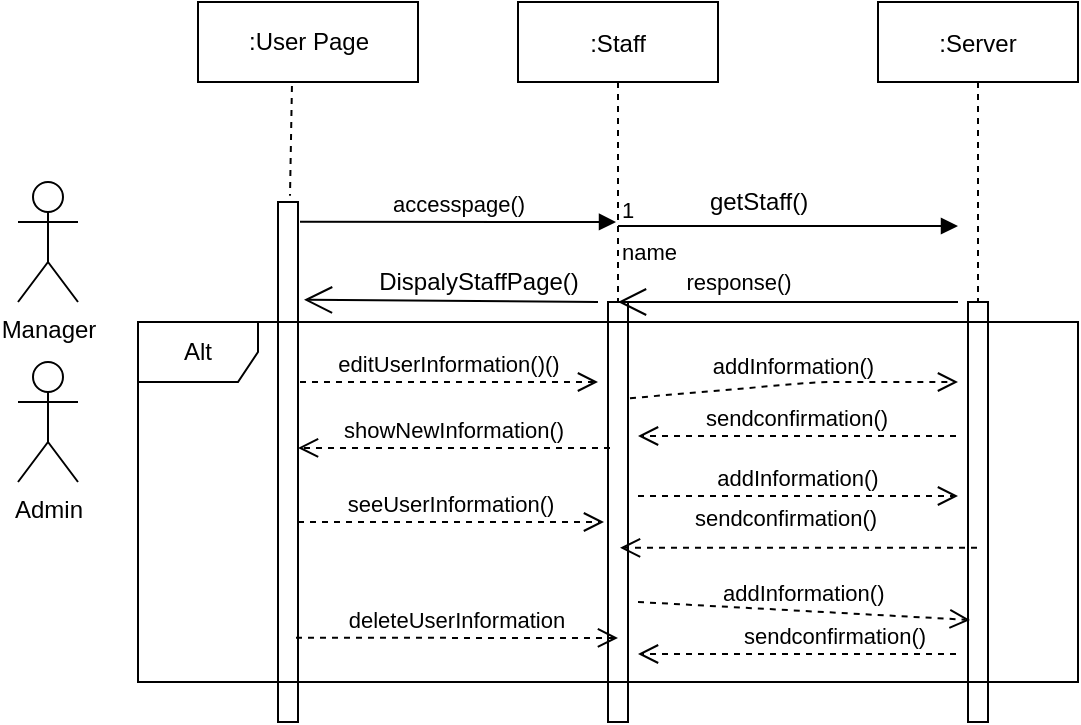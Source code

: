 <mxfile version="14.7.7" type="device"><diagram id="kgpKYQtTHZ0yAKxKKP6v" name="Page-1"><mxGraphModel dx="868" dy="450" grid="1" gridSize="10" guides="1" tooltips="1" connect="1" arrows="1" fold="1" page="1" pageScale="1" pageWidth="850" pageHeight="1100" math="0" shadow="0"><root><mxCell id="0"/><mxCell id="1" parent="0"/><mxCell id="4PM9U7sGTJF8ZJN5QZ6d-1" value="" style="html=1;points=[];perimeter=orthogonalPerimeter;" vertex="1" parent="1"><mxGeometry x="150" y="130" width="10" height="260" as="geometry"/></mxCell><mxCell id="4PM9U7sGTJF8ZJN5QZ6d-2" value="Admin" style="shape=umlActor;verticalLabelPosition=bottom;verticalAlign=top;html=1;" vertex="1" parent="1"><mxGeometry x="20" y="210" width="30" height="60" as="geometry"/></mxCell><mxCell id="4PM9U7sGTJF8ZJN5QZ6d-3" value="Manager" style="shape=umlActor;verticalLabelPosition=bottom;verticalAlign=top;html=1;" vertex="1" parent="1"><mxGeometry x="20" y="120" width="30" height="60" as="geometry"/></mxCell><mxCell id="4PM9U7sGTJF8ZJN5QZ6d-9" value=":Staff" style="shape=umlLifeline;perimeter=lifelinePerimeter;container=1;collapsible=0;recursiveResize=0;rounded=0;shadow=0;strokeWidth=1;" vertex="1" parent="1"><mxGeometry x="270" y="30" width="100" height="360" as="geometry"/></mxCell><mxCell id="4PM9U7sGTJF8ZJN5QZ6d-10" value="" style="points=[];perimeter=orthogonalPerimeter;rounded=0;shadow=0;strokeWidth=1;" vertex="1" parent="4PM9U7sGTJF8ZJN5QZ6d-9"><mxGeometry x="45" y="150" width="10" height="210" as="geometry"/></mxCell><mxCell id="4PM9U7sGTJF8ZJN5QZ6d-11" value=":Server" style="shape=umlLifeline;perimeter=lifelinePerimeter;container=1;collapsible=0;recursiveResize=0;rounded=0;shadow=0;strokeWidth=1;" vertex="1" parent="1"><mxGeometry x="450" y="30" width="100" height="360" as="geometry"/></mxCell><mxCell id="4PM9U7sGTJF8ZJN5QZ6d-12" value="" style="points=[];perimeter=orthogonalPerimeter;rounded=0;shadow=0;strokeWidth=1;" vertex="1" parent="4PM9U7sGTJF8ZJN5QZ6d-11"><mxGeometry x="45" y="150" width="10" height="210" as="geometry"/></mxCell><mxCell id="4PM9U7sGTJF8ZJN5QZ6d-13" value="accesspage()" style="html=1;verticalAlign=bottom;endArrow=block;exitX=1.1;exitY=0.038;exitDx=0;exitDy=0;exitPerimeter=0;" edge="1" parent="1" source="4PM9U7sGTJF8ZJN5QZ6d-1"><mxGeometry width="80" relative="1" as="geometry"><mxPoint x="380" y="210" as="sourcePoint"/><mxPoint x="319" y="140" as="targetPoint"/></mxGeometry></mxCell><mxCell id="4PM9U7sGTJF8ZJN5QZ6d-15" value="name" style="endArrow=block;endFill=1;html=1;edgeStyle=orthogonalEdgeStyle;align=left;verticalAlign=top;" edge="1" parent="1"><mxGeometry x="-1" relative="1" as="geometry"><mxPoint x="320" y="142" as="sourcePoint"/><mxPoint x="490" y="142" as="targetPoint"/></mxGeometry></mxCell><mxCell id="4PM9U7sGTJF8ZJN5QZ6d-16" value="1" style="edgeLabel;resizable=0;html=1;align=left;verticalAlign=bottom;" connectable="0" vertex="1" parent="4PM9U7sGTJF8ZJN5QZ6d-15"><mxGeometry x="-1" relative="1" as="geometry"/></mxCell><mxCell id="4PM9U7sGTJF8ZJN5QZ6d-17" value="getStaff()" style="text;html=1;align=center;verticalAlign=middle;resizable=0;points=[];autosize=1;strokeColor=none;" vertex="1" parent="1"><mxGeometry x="360" y="120" width="60" height="20" as="geometry"/></mxCell><mxCell id="4PM9U7sGTJF8ZJN5QZ6d-20" value="" style="endArrow=open;endFill=1;endSize=12;html=1;" edge="1" parent="1"><mxGeometry width="160" relative="1" as="geometry"><mxPoint x="490" y="180" as="sourcePoint"/><mxPoint x="320" y="180" as="targetPoint"/></mxGeometry></mxCell><mxCell id="4PM9U7sGTJF8ZJN5QZ6d-22" value="response()" style="edgeLabel;html=1;align=center;verticalAlign=middle;resizable=0;points=[];" vertex="1" connectable="0" parent="4PM9U7sGTJF8ZJN5QZ6d-20"><mxGeometry x="0.423" y="-3" relative="1" as="geometry"><mxPoint x="11" y="-7" as="offset"/></mxGeometry></mxCell><mxCell id="4PM9U7sGTJF8ZJN5QZ6d-21" value="" style="endArrow=open;endFill=1;endSize=12;html=1;entryX=1.3;entryY=0.188;entryDx=0;entryDy=0;entryPerimeter=0;" edge="1" parent="1" target="4PM9U7sGTJF8ZJN5QZ6d-1"><mxGeometry width="160" relative="1" as="geometry"><mxPoint x="310" y="180" as="sourcePoint"/><mxPoint x="180" y="180" as="targetPoint"/></mxGeometry></mxCell><mxCell id="4PM9U7sGTJF8ZJN5QZ6d-24" value=":User Page" style="html=1;" vertex="1" parent="1"><mxGeometry x="110" y="30" width="110" height="40" as="geometry"/></mxCell><mxCell id="4PM9U7sGTJF8ZJN5QZ6d-25" value="" style="endArrow=none;dashed=1;html=1;exitX=0.427;exitY=1.05;exitDx=0;exitDy=0;exitPerimeter=0;entryX=0.6;entryY=-0.012;entryDx=0;entryDy=0;entryPerimeter=0;" edge="1" parent="1" source="4PM9U7sGTJF8ZJN5QZ6d-24" target="4PM9U7sGTJF8ZJN5QZ6d-1"><mxGeometry width="50" height="50" relative="1" as="geometry"><mxPoint x="370" y="210" as="sourcePoint"/><mxPoint x="420" y="160" as="targetPoint"/></mxGeometry></mxCell><mxCell id="4PM9U7sGTJF8ZJN5QZ6d-26" value="DispalyStaffPage()" style="text;html=1;align=center;verticalAlign=middle;resizable=0;points=[];autosize=1;strokeColor=none;" vertex="1" parent="1"><mxGeometry x="190" y="160" width="120" height="20" as="geometry"/></mxCell><mxCell id="4PM9U7sGTJF8ZJN5QZ6d-28" value="addInformation()" style="verticalAlign=bottom;endArrow=open;dashed=1;endSize=8;shadow=0;strokeWidth=1;exitX=1.1;exitY=0.229;exitDx=0;exitDy=0;exitPerimeter=0;" edge="1" parent="1" source="4PM9U7sGTJF8ZJN5QZ6d-10"><mxGeometry relative="1" as="geometry"><mxPoint x="490" y="220" as="targetPoint"/><mxPoint x="361" y="220.08" as="sourcePoint"/><Array as="points"><mxPoint x="420" y="220"/></Array></mxGeometry></mxCell><mxCell id="4PM9U7sGTJF8ZJN5QZ6d-29" value="sendconfirmation()" style="verticalAlign=bottom;endArrow=open;dashed=1;endSize=8;shadow=0;strokeWidth=1;exitX=1.1;exitY=0.232;exitDx=0;exitDy=0;exitPerimeter=0;" edge="1" parent="1"><mxGeometry relative="1" as="geometry"><mxPoint x="330" y="247" as="targetPoint"/><mxPoint x="489" y="247" as="sourcePoint"/></mxGeometry></mxCell><mxCell id="4PM9U7sGTJF8ZJN5QZ6d-30" value="addInformation()" style="verticalAlign=bottom;endArrow=open;dashed=1;endSize=8;shadow=0;strokeWidth=1;" edge="1" parent="1"><mxGeometry relative="1" as="geometry"><mxPoint x="490" y="277" as="targetPoint"/><mxPoint x="330" y="277" as="sourcePoint"/></mxGeometry></mxCell><mxCell id="4PM9U7sGTJF8ZJN5QZ6d-31" value="sendconfirmation()" style="verticalAlign=bottom;endArrow=open;dashed=1;endSize=8;shadow=0;strokeWidth=1;" edge="1" parent="1" source="4PM9U7sGTJF8ZJN5QZ6d-11"><mxGeometry x="0.07" y="-6" relative="1" as="geometry"><mxPoint x="321" y="302.92" as="targetPoint"/><mxPoint x="450" y="302.92" as="sourcePoint"/><Array as="points"><mxPoint x="381" y="302.92"/></Array><mxPoint as="offset"/></mxGeometry></mxCell><mxCell id="4PM9U7sGTJF8ZJN5QZ6d-32" value="addInformation()" style="verticalAlign=bottom;endArrow=open;dashed=1;endSize=8;shadow=0;strokeWidth=1;entryX=0.1;entryY=0.757;entryDx=0;entryDy=0;entryPerimeter=0;" edge="1" parent="1" target="4PM9U7sGTJF8ZJN5QZ6d-12"><mxGeometry relative="1" as="geometry"><mxPoint x="490" y="330.08" as="targetPoint"/><mxPoint x="330" y="330" as="sourcePoint"/></mxGeometry></mxCell><mxCell id="4PM9U7sGTJF8ZJN5QZ6d-33" value="sendconfirmation()" style="verticalAlign=bottom;endArrow=open;dashed=1;endSize=8;shadow=0;strokeWidth=1;exitX=1.1;exitY=0.232;exitDx=0;exitDy=0;exitPerimeter=0;" edge="1" parent="1"><mxGeometry x="-0.24" relative="1" as="geometry"><mxPoint x="330" y="356" as="targetPoint"/><mxPoint x="489" y="356" as="sourcePoint"/><Array as="points"><mxPoint x="440" y="356"/></Array><mxPoint as="offset"/></mxGeometry></mxCell><mxCell id="4PM9U7sGTJF8ZJN5QZ6d-34" value="editUserInformation()()" style="verticalAlign=bottom;endArrow=open;dashed=1;endSize=8;shadow=0;strokeWidth=1;exitX=1.1;exitY=0.346;exitDx=0;exitDy=0;exitPerimeter=0;" edge="1" parent="1" source="4PM9U7sGTJF8ZJN5QZ6d-1"><mxGeometry relative="1" as="geometry"><mxPoint x="310" y="220" as="targetPoint"/><mxPoint x="180" y="220" as="sourcePoint"/></mxGeometry></mxCell><mxCell id="4PM9U7sGTJF8ZJN5QZ6d-35" value="showNewInformation()" style="verticalAlign=bottom;endArrow=open;dashed=1;endSize=8;shadow=0;strokeWidth=1;entryX=1;entryY=0.473;entryDx=0;entryDy=0;entryPerimeter=0;" edge="1" parent="1" target="4PM9U7sGTJF8ZJN5QZ6d-1"><mxGeometry relative="1" as="geometry"><mxPoint x="377.74" y="170" as="targetPoint"/><mxPoint x="316" y="253" as="sourcePoint"/></mxGeometry></mxCell><mxCell id="4PM9U7sGTJF8ZJN5QZ6d-36" value="seeUserInformation()" style="verticalAlign=bottom;endArrow=open;dashed=1;endSize=8;shadow=0;strokeWidth=1;" edge="1" parent="1" source="4PM9U7sGTJF8ZJN5QZ6d-1"><mxGeometry relative="1" as="geometry"><mxPoint x="313" y="290" as="targetPoint"/><mxPoint x="170" y="273" as="sourcePoint"/><Array as="points"/></mxGeometry></mxCell><mxCell id="4PM9U7sGTJF8ZJN5QZ6d-38" value="deleteUserInformation" style="verticalAlign=bottom;endArrow=open;dashed=1;endSize=8;shadow=0;strokeWidth=1;exitX=0.9;exitY=0.838;exitDx=0;exitDy=0;exitPerimeter=0;" edge="1" parent="1" source="4PM9U7sGTJF8ZJN5QZ6d-1"><mxGeometry relative="1" as="geometry"><mxPoint x="320" y="348" as="targetPoint"/><mxPoint x="180" y="329" as="sourcePoint"/></mxGeometry></mxCell><mxCell id="4PM9U7sGTJF8ZJN5QZ6d-40" value="Alt" style="shape=umlFrame;whiteSpace=wrap;html=1;" vertex="1" parent="1"><mxGeometry x="80" y="190" width="470" height="180" as="geometry"/></mxCell></root></mxGraphModel></diagram></mxfile>